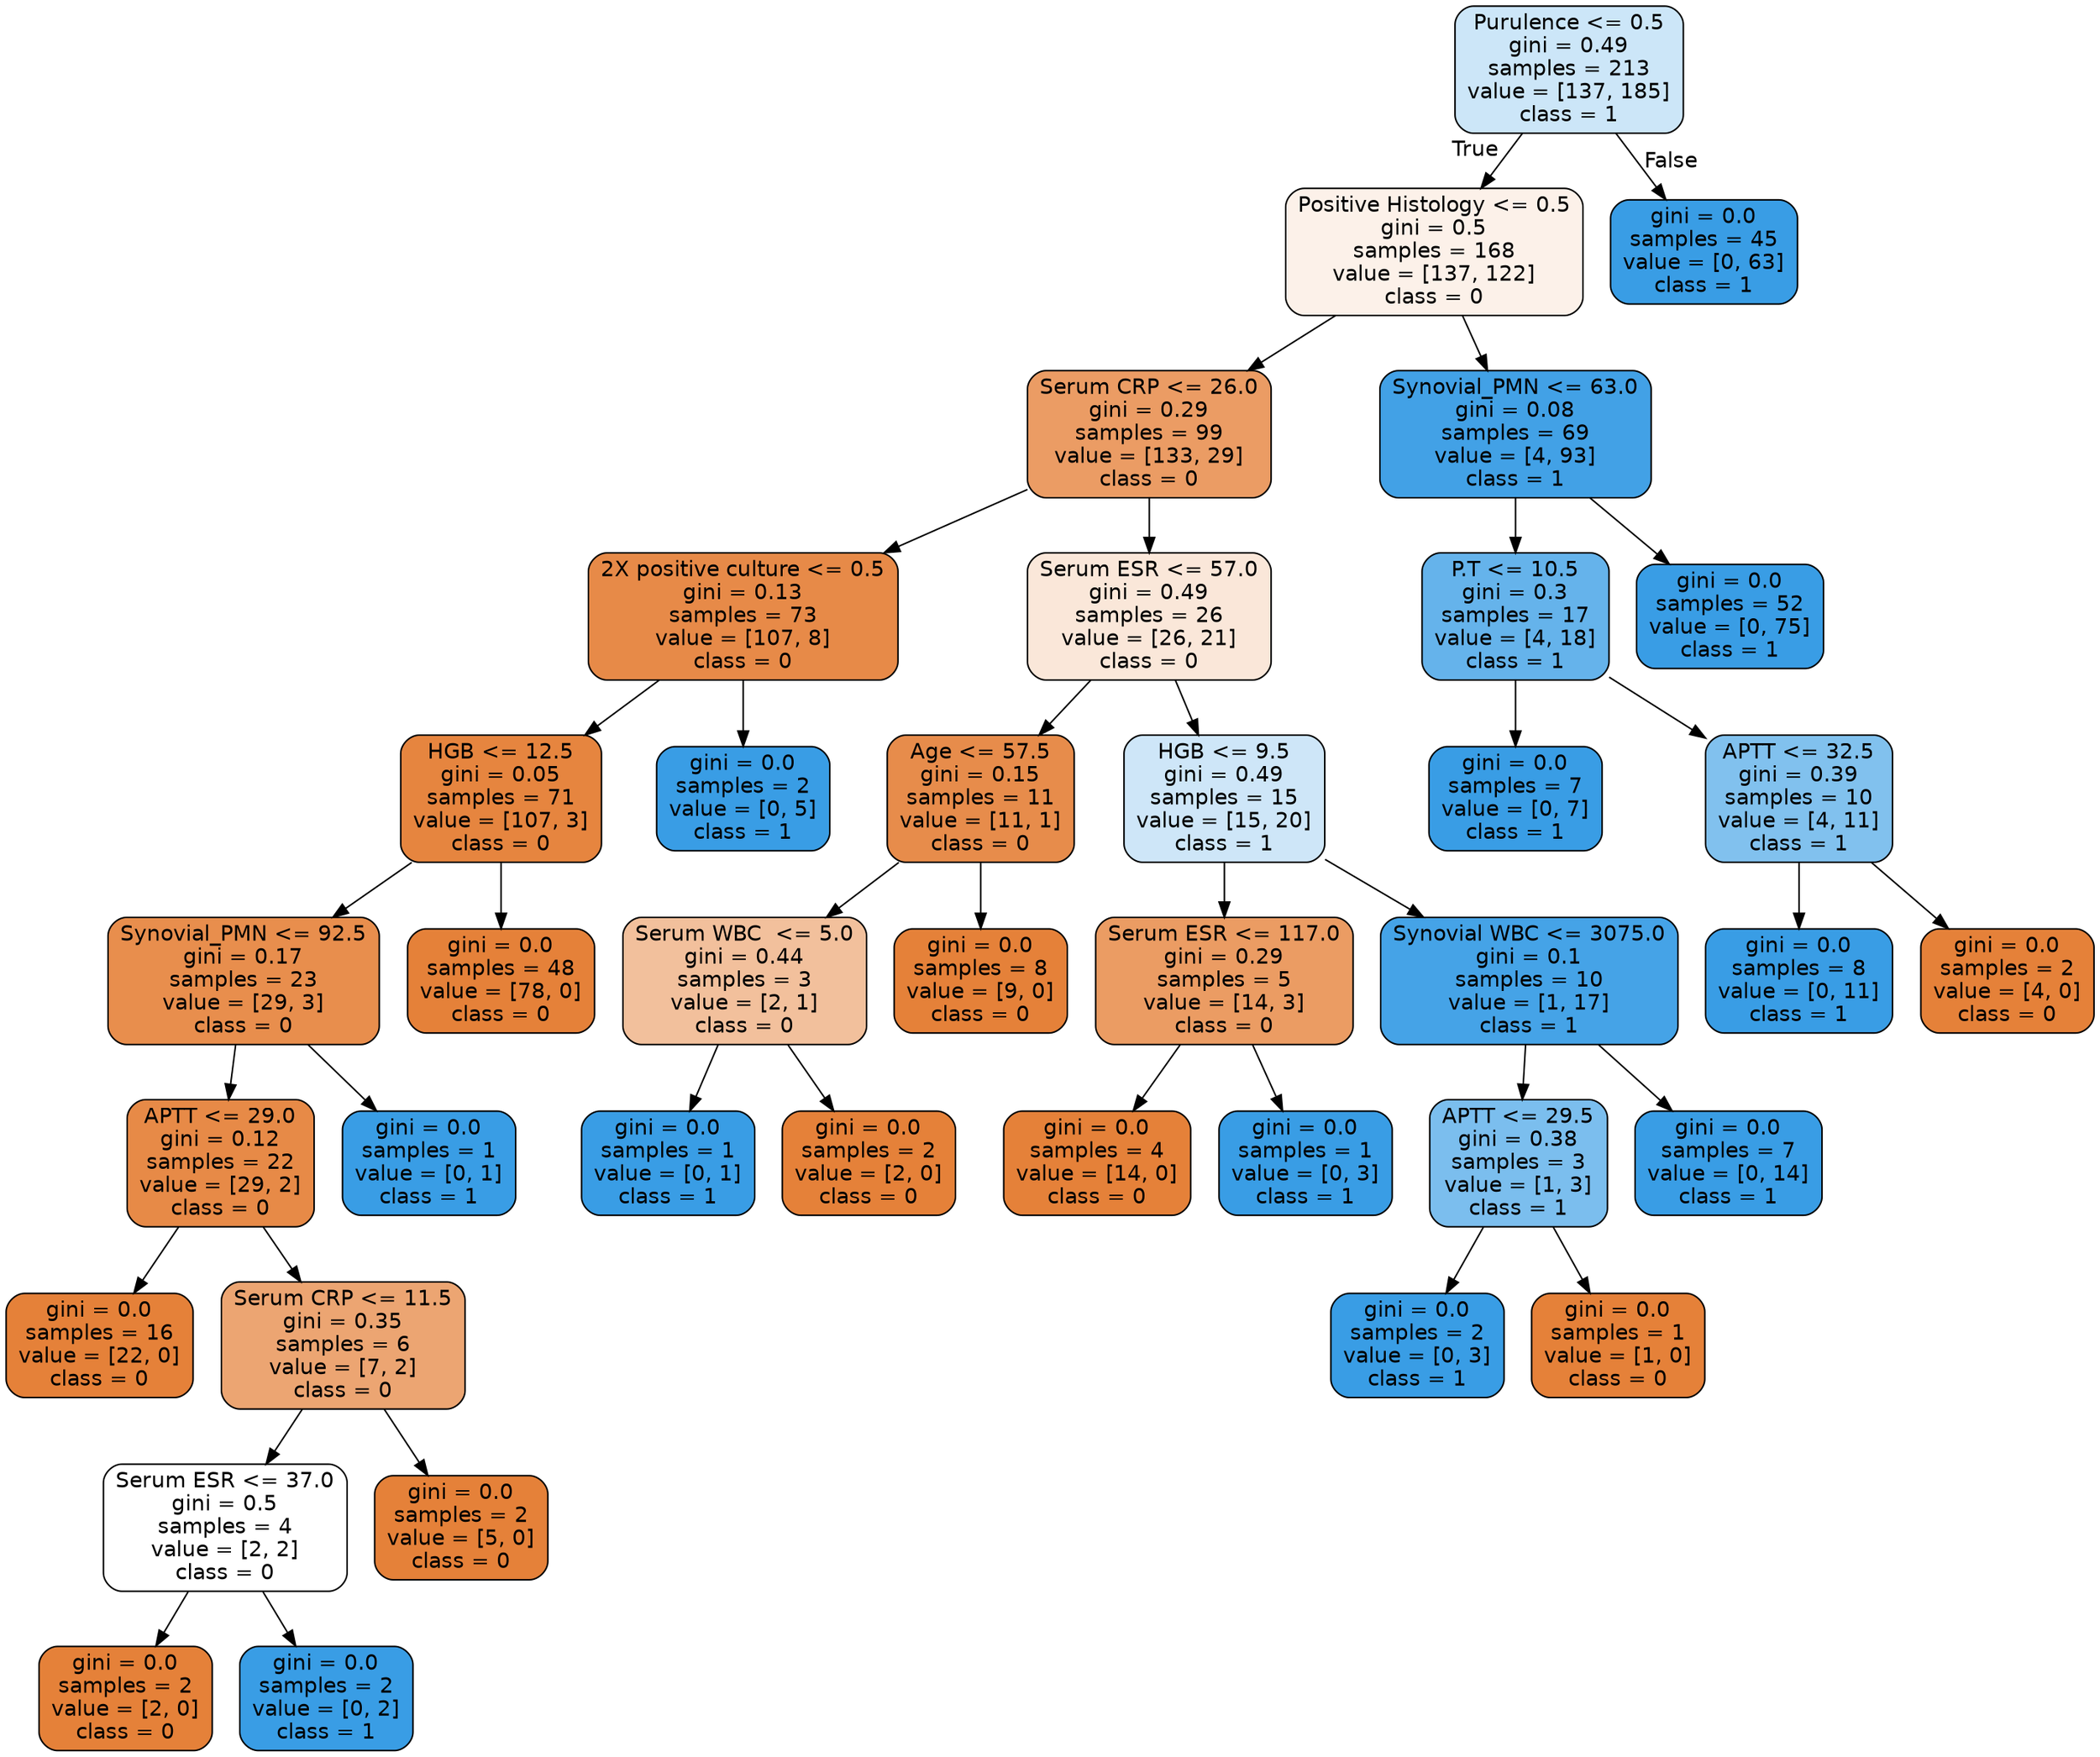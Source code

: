 digraph Tree {
node [shape=box, style="filled, rounded", color="black", fontname="helvetica"] ;
edge [fontname="helvetica"] ;
0 [label="Purulence <= 0.5\ngini = 0.49\nsamples = 213\nvalue = [137, 185]\nclass = 1", fillcolor="#cce6f8"] ;
1 [label="Positive Histology <= 0.5\ngini = 0.5\nsamples = 168\nvalue = [137, 122]\nclass = 0", fillcolor="#fcf1e9"] ;
0 -> 1 [labeldistance=2.5, labelangle=45, headlabel="True"] ;
2 [label="Serum CRP <= 26.0\ngini = 0.29\nsamples = 99\nvalue = [133, 29]\nclass = 0", fillcolor="#eb9c64"] ;
1 -> 2 ;
3 [label="2X positive culture <= 0.5\ngini = 0.13\nsamples = 73\nvalue = [107, 8]\nclass = 0", fillcolor="#e78a48"] ;
2 -> 3 ;
4 [label="HGB <= 12.5\ngini = 0.05\nsamples = 71\nvalue = [107, 3]\nclass = 0", fillcolor="#e6853f"] ;
3 -> 4 ;
5 [label="Synovial_PMN <= 92.5\ngini = 0.17\nsamples = 23\nvalue = [29, 3]\nclass = 0", fillcolor="#e88e4d"] ;
4 -> 5 ;
6 [label="APTT <= 29.0\ngini = 0.12\nsamples = 22\nvalue = [29, 2]\nclass = 0", fillcolor="#e78a47"] ;
5 -> 6 ;
7 [label="gini = 0.0\nsamples = 16\nvalue = [22, 0]\nclass = 0", fillcolor="#e58139"] ;
6 -> 7 ;
8 [label="Serum CRP <= 11.5\ngini = 0.35\nsamples = 6\nvalue = [7, 2]\nclass = 0", fillcolor="#eca572"] ;
6 -> 8 ;
9 [label="Serum ESR <= 37.0\ngini = 0.5\nsamples = 4\nvalue = [2, 2]\nclass = 0", fillcolor="#ffffff"] ;
8 -> 9 ;
10 [label="gini = 0.0\nsamples = 2\nvalue = [2, 0]\nclass = 0", fillcolor="#e58139"] ;
9 -> 10 ;
11 [label="gini = 0.0\nsamples = 2\nvalue = [0, 2]\nclass = 1", fillcolor="#399de5"] ;
9 -> 11 ;
12 [label="gini = 0.0\nsamples = 2\nvalue = [5, 0]\nclass = 0", fillcolor="#e58139"] ;
8 -> 12 ;
13 [label="gini = 0.0\nsamples = 1\nvalue = [0, 1]\nclass = 1", fillcolor="#399de5"] ;
5 -> 13 ;
14 [label="gini = 0.0\nsamples = 48\nvalue = [78, 0]\nclass = 0", fillcolor="#e58139"] ;
4 -> 14 ;
15 [label="gini = 0.0\nsamples = 2\nvalue = [0, 5]\nclass = 1", fillcolor="#399de5"] ;
3 -> 15 ;
16 [label="Serum ESR <= 57.0\ngini = 0.49\nsamples = 26\nvalue = [26, 21]\nclass = 0", fillcolor="#fae7d9"] ;
2 -> 16 ;
17 [label="Age <= 57.5\ngini = 0.15\nsamples = 11\nvalue = [11, 1]\nclass = 0", fillcolor="#e78c4b"] ;
16 -> 17 ;
18 [label="Serum WBC  <= 5.0\ngini = 0.44\nsamples = 3\nvalue = [2, 1]\nclass = 0", fillcolor="#f2c09c"] ;
17 -> 18 ;
19 [label="gini = 0.0\nsamples = 1\nvalue = [0, 1]\nclass = 1", fillcolor="#399de5"] ;
18 -> 19 ;
20 [label="gini = 0.0\nsamples = 2\nvalue = [2, 0]\nclass = 0", fillcolor="#e58139"] ;
18 -> 20 ;
21 [label="gini = 0.0\nsamples = 8\nvalue = [9, 0]\nclass = 0", fillcolor="#e58139"] ;
17 -> 21 ;
22 [label="HGB <= 9.5\ngini = 0.49\nsamples = 15\nvalue = [15, 20]\nclass = 1", fillcolor="#cee6f8"] ;
16 -> 22 ;
23 [label="Serum ESR <= 117.0\ngini = 0.29\nsamples = 5\nvalue = [14, 3]\nclass = 0", fillcolor="#eb9c63"] ;
22 -> 23 ;
24 [label="gini = 0.0\nsamples = 4\nvalue = [14, 0]\nclass = 0", fillcolor="#e58139"] ;
23 -> 24 ;
25 [label="gini = 0.0\nsamples = 1\nvalue = [0, 3]\nclass = 1", fillcolor="#399de5"] ;
23 -> 25 ;
26 [label="Synovial WBC <= 3075.0\ngini = 0.1\nsamples = 10\nvalue = [1, 17]\nclass = 1", fillcolor="#45a3e7"] ;
22 -> 26 ;
27 [label="APTT <= 29.5\ngini = 0.38\nsamples = 3\nvalue = [1, 3]\nclass = 1", fillcolor="#7bbeee"] ;
26 -> 27 ;
28 [label="gini = 0.0\nsamples = 2\nvalue = [0, 3]\nclass = 1", fillcolor="#399de5"] ;
27 -> 28 ;
29 [label="gini = 0.0\nsamples = 1\nvalue = [1, 0]\nclass = 0", fillcolor="#e58139"] ;
27 -> 29 ;
30 [label="gini = 0.0\nsamples = 7\nvalue = [0, 14]\nclass = 1", fillcolor="#399de5"] ;
26 -> 30 ;
31 [label="Synovial_PMN <= 63.0\ngini = 0.08\nsamples = 69\nvalue = [4, 93]\nclass = 1", fillcolor="#42a1e6"] ;
1 -> 31 ;
32 [label="P.T <= 10.5\ngini = 0.3\nsamples = 17\nvalue = [4, 18]\nclass = 1", fillcolor="#65b3eb"] ;
31 -> 32 ;
33 [label="gini = 0.0\nsamples = 7\nvalue = [0, 7]\nclass = 1", fillcolor="#399de5"] ;
32 -> 33 ;
34 [label="APTT <= 32.5\ngini = 0.39\nsamples = 10\nvalue = [4, 11]\nclass = 1", fillcolor="#81c1ee"] ;
32 -> 34 ;
35 [label="gini = 0.0\nsamples = 8\nvalue = [0, 11]\nclass = 1", fillcolor="#399de5"] ;
34 -> 35 ;
36 [label="gini = 0.0\nsamples = 2\nvalue = [4, 0]\nclass = 0", fillcolor="#e58139"] ;
34 -> 36 ;
37 [label="gini = 0.0\nsamples = 52\nvalue = [0, 75]\nclass = 1", fillcolor="#399de5"] ;
31 -> 37 ;
38 [label="gini = 0.0\nsamples = 45\nvalue = [0, 63]\nclass = 1", fillcolor="#399de5"] ;
0 -> 38 [labeldistance=2.5, labelangle=-45, headlabel="False"] ;
}